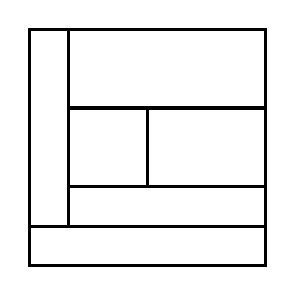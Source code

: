 \begin{tikzpicture}[very thick, scale=.5]
    \draw (0,1) rectangle (1,6);
    \draw (1,4) rectangle (6,6);
    \draw (1,2) rectangle (3,4);
    \draw (3,2) rectangle (6,4);
    \draw (1,1) rectangle (6,2);
    \draw (0,0) rectangle (6,1);
\end{tikzpicture}
